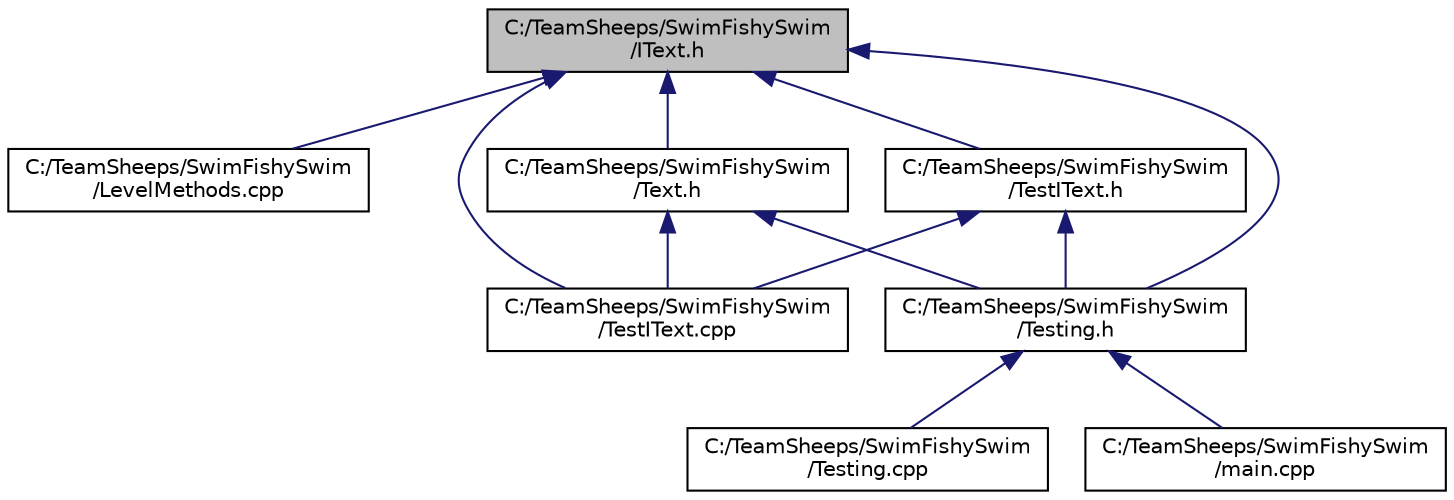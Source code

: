 digraph "C:/TeamSheeps/SwimFishySwim/IText.h"
{
 // LATEX_PDF_SIZE
  edge [fontname="Helvetica",fontsize="10",labelfontname="Helvetica",labelfontsize="10"];
  node [fontname="Helvetica",fontsize="10",shape=record];
  Node1 [label="C:/TeamSheeps/SwimFishySwim\l/IText.h",height=0.2,width=0.4,color="black", fillcolor="grey75", style="filled", fontcolor="black",tooltip=" "];
  Node1 -> Node2 [dir="back",color="midnightblue",fontsize="10",style="solid"];
  Node2 [label="C:/TeamSheeps/SwimFishySwim\l/LevelMethods.cpp",height=0.2,width=0.4,color="black", fillcolor="white", style="filled",URL="$_level_methods_8cpp.html",tooltip=" "];
  Node1 -> Node3 [dir="back",color="midnightblue",fontsize="10",style="solid"];
  Node3 [label="C:/TeamSheeps/SwimFishySwim\l/TestIText.cpp",height=0.2,width=0.4,color="black", fillcolor="white", style="filled",URL="$_test_i_text_8cpp.html",tooltip=" "];
  Node1 -> Node4 [dir="back",color="midnightblue",fontsize="10",style="solid"];
  Node4 [label="C:/TeamSheeps/SwimFishySwim\l/TestIText.h",height=0.2,width=0.4,color="black", fillcolor="white", style="filled",URL="$_test_i_text_8h.html",tooltip=" "];
  Node4 -> Node3 [dir="back",color="midnightblue",fontsize="10",style="solid"];
  Node4 -> Node5 [dir="back",color="midnightblue",fontsize="10",style="solid"];
  Node5 [label="C:/TeamSheeps/SwimFishySwim\l/Testing.h",height=0.2,width=0.4,color="black", fillcolor="white", style="filled",URL="$_testing_8h.html",tooltip=" "];
  Node5 -> Node6 [dir="back",color="midnightblue",fontsize="10",style="solid"];
  Node6 [label="C:/TeamSheeps/SwimFishySwim\l/Testing.cpp",height=0.2,width=0.4,color="black", fillcolor="white", style="filled",URL="$_testing_8cpp.html",tooltip=" "];
  Node5 -> Node7 [dir="back",color="midnightblue",fontsize="10",style="solid"];
  Node7 [label="C:/TeamSheeps/SwimFishySwim\l/main.cpp",height=0.2,width=0.4,color="black", fillcolor="white", style="filled",URL="$main_8cpp.html",tooltip=" "];
  Node1 -> Node5 [dir="back",color="midnightblue",fontsize="10",style="solid"];
  Node1 -> Node8 [dir="back",color="midnightblue",fontsize="10",style="solid"];
  Node8 [label="C:/TeamSheeps/SwimFishySwim\l/Text.h",height=0.2,width=0.4,color="black", fillcolor="white", style="filled",URL="$_text_8h.html",tooltip=" "];
  Node8 -> Node3 [dir="back",color="midnightblue",fontsize="10",style="solid"];
  Node8 -> Node5 [dir="back",color="midnightblue",fontsize="10",style="solid"];
}
